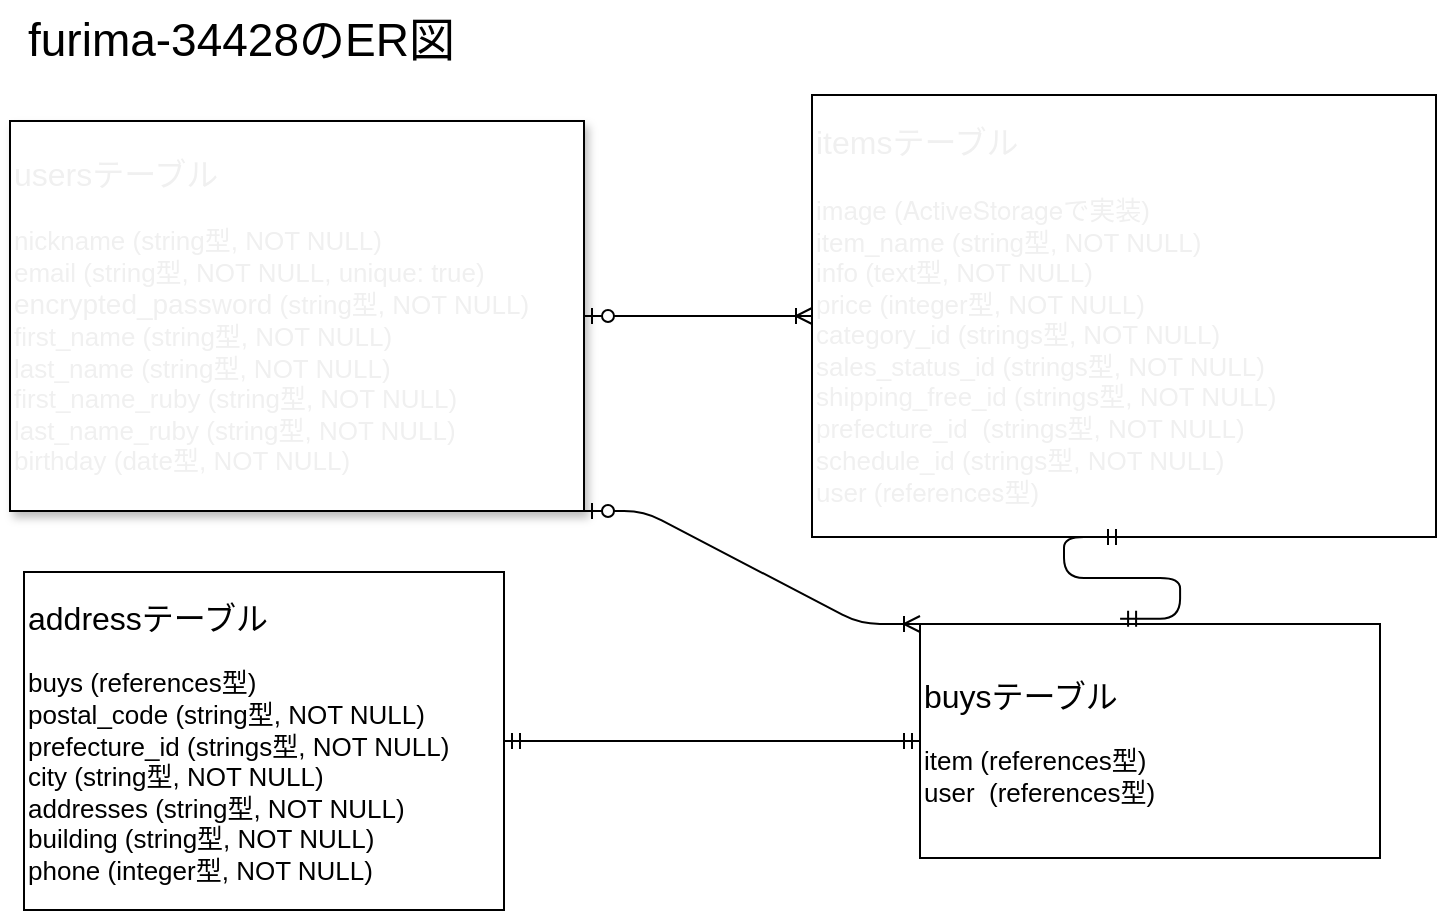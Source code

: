 <mxfile version="14.2.4" type="embed">
    <diagram id="MgnJuYKY0jzXATQrqNLE" name="ページ1">
        <mxGraphModel dx="780" dy="570" grid="1" gridSize="13" guides="1" tooltips="1" connect="1" arrows="1" fold="1" page="1" pageScale="1" pageWidth="827" pageHeight="1169" math="0" shadow="0">
            <root>
                <mxCell id="0"/>
                <mxCell id="1" parent="0"/>
                <mxCell id="2" value="&lt;font style=&quot;font-size: 16px&quot;&gt;usersテーブル&lt;/font&gt;&lt;br style=&quot;font-size: 13px&quot;&gt;&lt;br style=&quot;font-size: 13px&quot;&gt;nickname (string型, NOT NULL)&lt;br style=&quot;font-size: 13px&quot;&gt;email (string型, NOT NULL,&amp;nbsp;&lt;font style=&quot;font-size: 13px&quot;&gt;&lt;span&gt;unique: true)&lt;/span&gt;&lt;br&gt;&lt;span style=&quot;font-size: 14px&quot;&gt;encrypted_password&lt;/span&gt;&amp;nbsp;(string型, NOT NULL)&lt;br&gt;first_name (string型, NOT NULL)&lt;br&gt;last_name (string型, NOT NULL)&lt;br&gt;first_name_ruby (string型, NOT NULL)&lt;br&gt;last_name_ruby (string型, NOT NULL)&lt;br&gt;birthday (date型, NOT NULL)&lt;/font&gt;" style="rounded=0;whiteSpace=wrap;html=1;align=left;shadow=1;fontSize=13;labelBackgroundColor=none;fontColor=#F0F0F0;" parent="1" vertex="1">
                    <mxGeometry x="13" y="112.5" width="287" height="195" as="geometry"/>
                </mxCell>
                <mxCell id="3" value="furima-34428のER図" style="rounded=0;whiteSpace=wrap;html=1;fontSize=23;align=left;strokeColor=none;" parent="1" vertex="1">
                    <mxGeometry x="20" y="52" width="240" height="40" as="geometry"/>
                </mxCell>
                <mxCell id="4" value="&lt;font style=&quot;font-size: 16px&quot;&gt;itemsテーブル&lt;/font&gt;&lt;br style=&quot;font-size: 13px&quot;&gt;&lt;br style=&quot;font-size: 13px&quot;&gt;image (&lt;span style=&quot;font-family: &amp;#34;helvetica neue&amp;#34; ; font-size: 13px&quot;&gt;ActiveStorage&lt;/span&gt;&lt;span style=&quot;font-size: 13px&quot;&gt;で実装)&lt;br style=&quot;font-size: 13px&quot;&gt;&lt;/span&gt;item_name (string型, NOT NULL)&lt;br style=&quot;font-size: 13px&quot;&gt;info (text型, NOT NULL)&lt;br style=&quot;font-size: 13px&quot;&gt;price (integer型, NOT NULL)&lt;br style=&quot;font-size: 13px&quot;&gt;category_id (strings型, NOT NULL)&lt;br style=&quot;font-size: 13px&quot;&gt;sales_status_id (strings型, NOT NULL)&lt;br style=&quot;font-size: 13px&quot;&gt;shipping_free_id (strings型, NOT NULL)&lt;br style=&quot;font-size: 13px&quot;&gt;&lt;font style=&quot;font-size: 13px&quot;&gt;prefecture_id&lt;/font&gt;&amp;nbsp; (strings型, NOT NULL)&lt;br style=&quot;font-size: 13px&quot;&gt;schedule_id (strings型, NOT NULL)&lt;br style=&quot;font-size: 13px&quot;&gt;user (&lt;span style=&quot;font-family: &amp;#34;helvetica neue&amp;#34; ; font-size: 13px&quot;&gt;references型&lt;/span&gt;&lt;span style=&quot;font-size: 13px&quot;&gt;)&lt;/span&gt;" style="rounded=0;whiteSpace=wrap;html=1;align=left;fontSize=13;fontColor=#F0F0F0;labelBackgroundColor=none;" parent="1" vertex="1">
                    <mxGeometry x="414" y="99.5" width="312" height="221" as="geometry"/>
                </mxCell>
                <mxCell id="5" value="&lt;font style=&quot;font-size: 16px&quot;&gt;&lt;font style=&quot;font-size: 16px&quot;&gt;buysテーブル&lt;/font&gt;&lt;br&gt;&lt;/font&gt;&lt;br style=&quot;font-size: 13px&quot;&gt;item (references型)&lt;br style=&quot;font-size: 13px&quot;&gt;user&amp;nbsp; (references型)" style="rounded=0;whiteSpace=wrap;html=1;align=left;fontSize=13;" parent="1" vertex="1">
                    <mxGeometry x="468" y="364" width="230" height="117" as="geometry"/>
                </mxCell>
                <mxCell id="6" value="&lt;font style=&quot;font-size: 16px&quot;&gt;&lt;font style=&quot;font-size: 16px&quot;&gt;addressテーブル&lt;/font&gt;&lt;br&gt;&lt;/font&gt;&lt;br style=&quot;font-size: 13px&quot;&gt;buys (references型)&lt;br style=&quot;font-size: 13px&quot;&gt;postal_code (string型, NOT NULL)&lt;br style=&quot;font-size: 13px&quot;&gt;prefecture_id (strings型, NOT NULL)&lt;br style=&quot;font-size: 13px&quot;&gt;city (string型, NOT NULL)&lt;br style=&quot;font-size: 13px&quot;&gt;addresses (string型, NOT NULL)&lt;br style=&quot;font-size: 13px&quot;&gt;building (string型, NOT NULL)&lt;br style=&quot;font-size: 13px&quot;&gt;phone (integer型, NOT NULL)" style="rounded=0;whiteSpace=wrap;html=1;align=left;fontSize=13;" parent="1" vertex="1">
                    <mxGeometry x="20" y="338" width="240" height="169" as="geometry"/>
                </mxCell>
                <mxCell id="gs9yF-zhwbiOR2rNWqny-23" value="" style="edgeStyle=entityRelationEdgeStyle;fontSize=12;html=1;endArrow=ERoneToMany;startArrow=ERzeroToOne;exitX=1;exitY=0.5;exitDx=0;exitDy=0;entryX=0;entryY=0.5;entryDx=0;entryDy=0;" parent="1" source="2" target="4" edge="1">
                    <mxGeometry width="100" height="100" relative="1" as="geometry">
                        <mxPoint x="338" y="217" as="sourcePoint"/>
                        <mxPoint x="438" y="117" as="targetPoint"/>
                    </mxGeometry>
                </mxCell>
                <mxCell id="E2RSM7mypjSdfIPtdFN1-8" value="" style="edgeStyle=entityRelationEdgeStyle;fontSize=12;html=1;endArrow=ERmandOne;startArrow=ERmandOne;entryX=1;entryY=0.5;entryDx=0;entryDy=0;exitX=0;exitY=0.5;exitDx=0;exitDy=0;" parent="1" source="5" target="6" edge="1">
                    <mxGeometry width="100" height="100" relative="1" as="geometry">
                        <mxPoint x="585" y="377" as="sourcePoint"/>
                        <mxPoint x="585" y="276.5" as="targetPoint"/>
                    </mxGeometry>
                </mxCell>
                <mxCell id="E2RSM7mypjSdfIPtdFN1-13" value="" style="edgeStyle=entityRelationEdgeStyle;fontSize=12;html=1;endArrow=ERmandOne;startArrow=ERmandOne;entryX=0.5;entryY=1;entryDx=0;entryDy=0;exitX=0.435;exitY=-0.022;exitDx=0;exitDy=0;exitPerimeter=0;" parent="1" source="5" target="4" edge="1">
                    <mxGeometry width="100" height="100" relative="1" as="geometry">
                        <mxPoint x="481" y="435.5" as="sourcePoint"/>
                        <mxPoint x="273" y="435.5" as="targetPoint"/>
                    </mxGeometry>
                </mxCell>
                <mxCell id="E2RSM7mypjSdfIPtdFN1-14" value="" style="edgeStyle=entityRelationEdgeStyle;fontSize=12;html=1;endArrow=ERoneToMany;startArrow=ERzeroToOne;exitX=1;exitY=1;exitDx=0;exitDy=0;entryX=0;entryY=0;entryDx=0;entryDy=0;" parent="1" source="2" target="5" edge="1">
                    <mxGeometry width="100" height="100" relative="1" as="geometry">
                        <mxPoint x="263" y="173" as="sourcePoint"/>
                        <mxPoint x="429" y="173" as="targetPoint"/>
                    </mxGeometry>
                </mxCell>
            </root>
        </mxGraphModel>
    </diagram>
</mxfile>